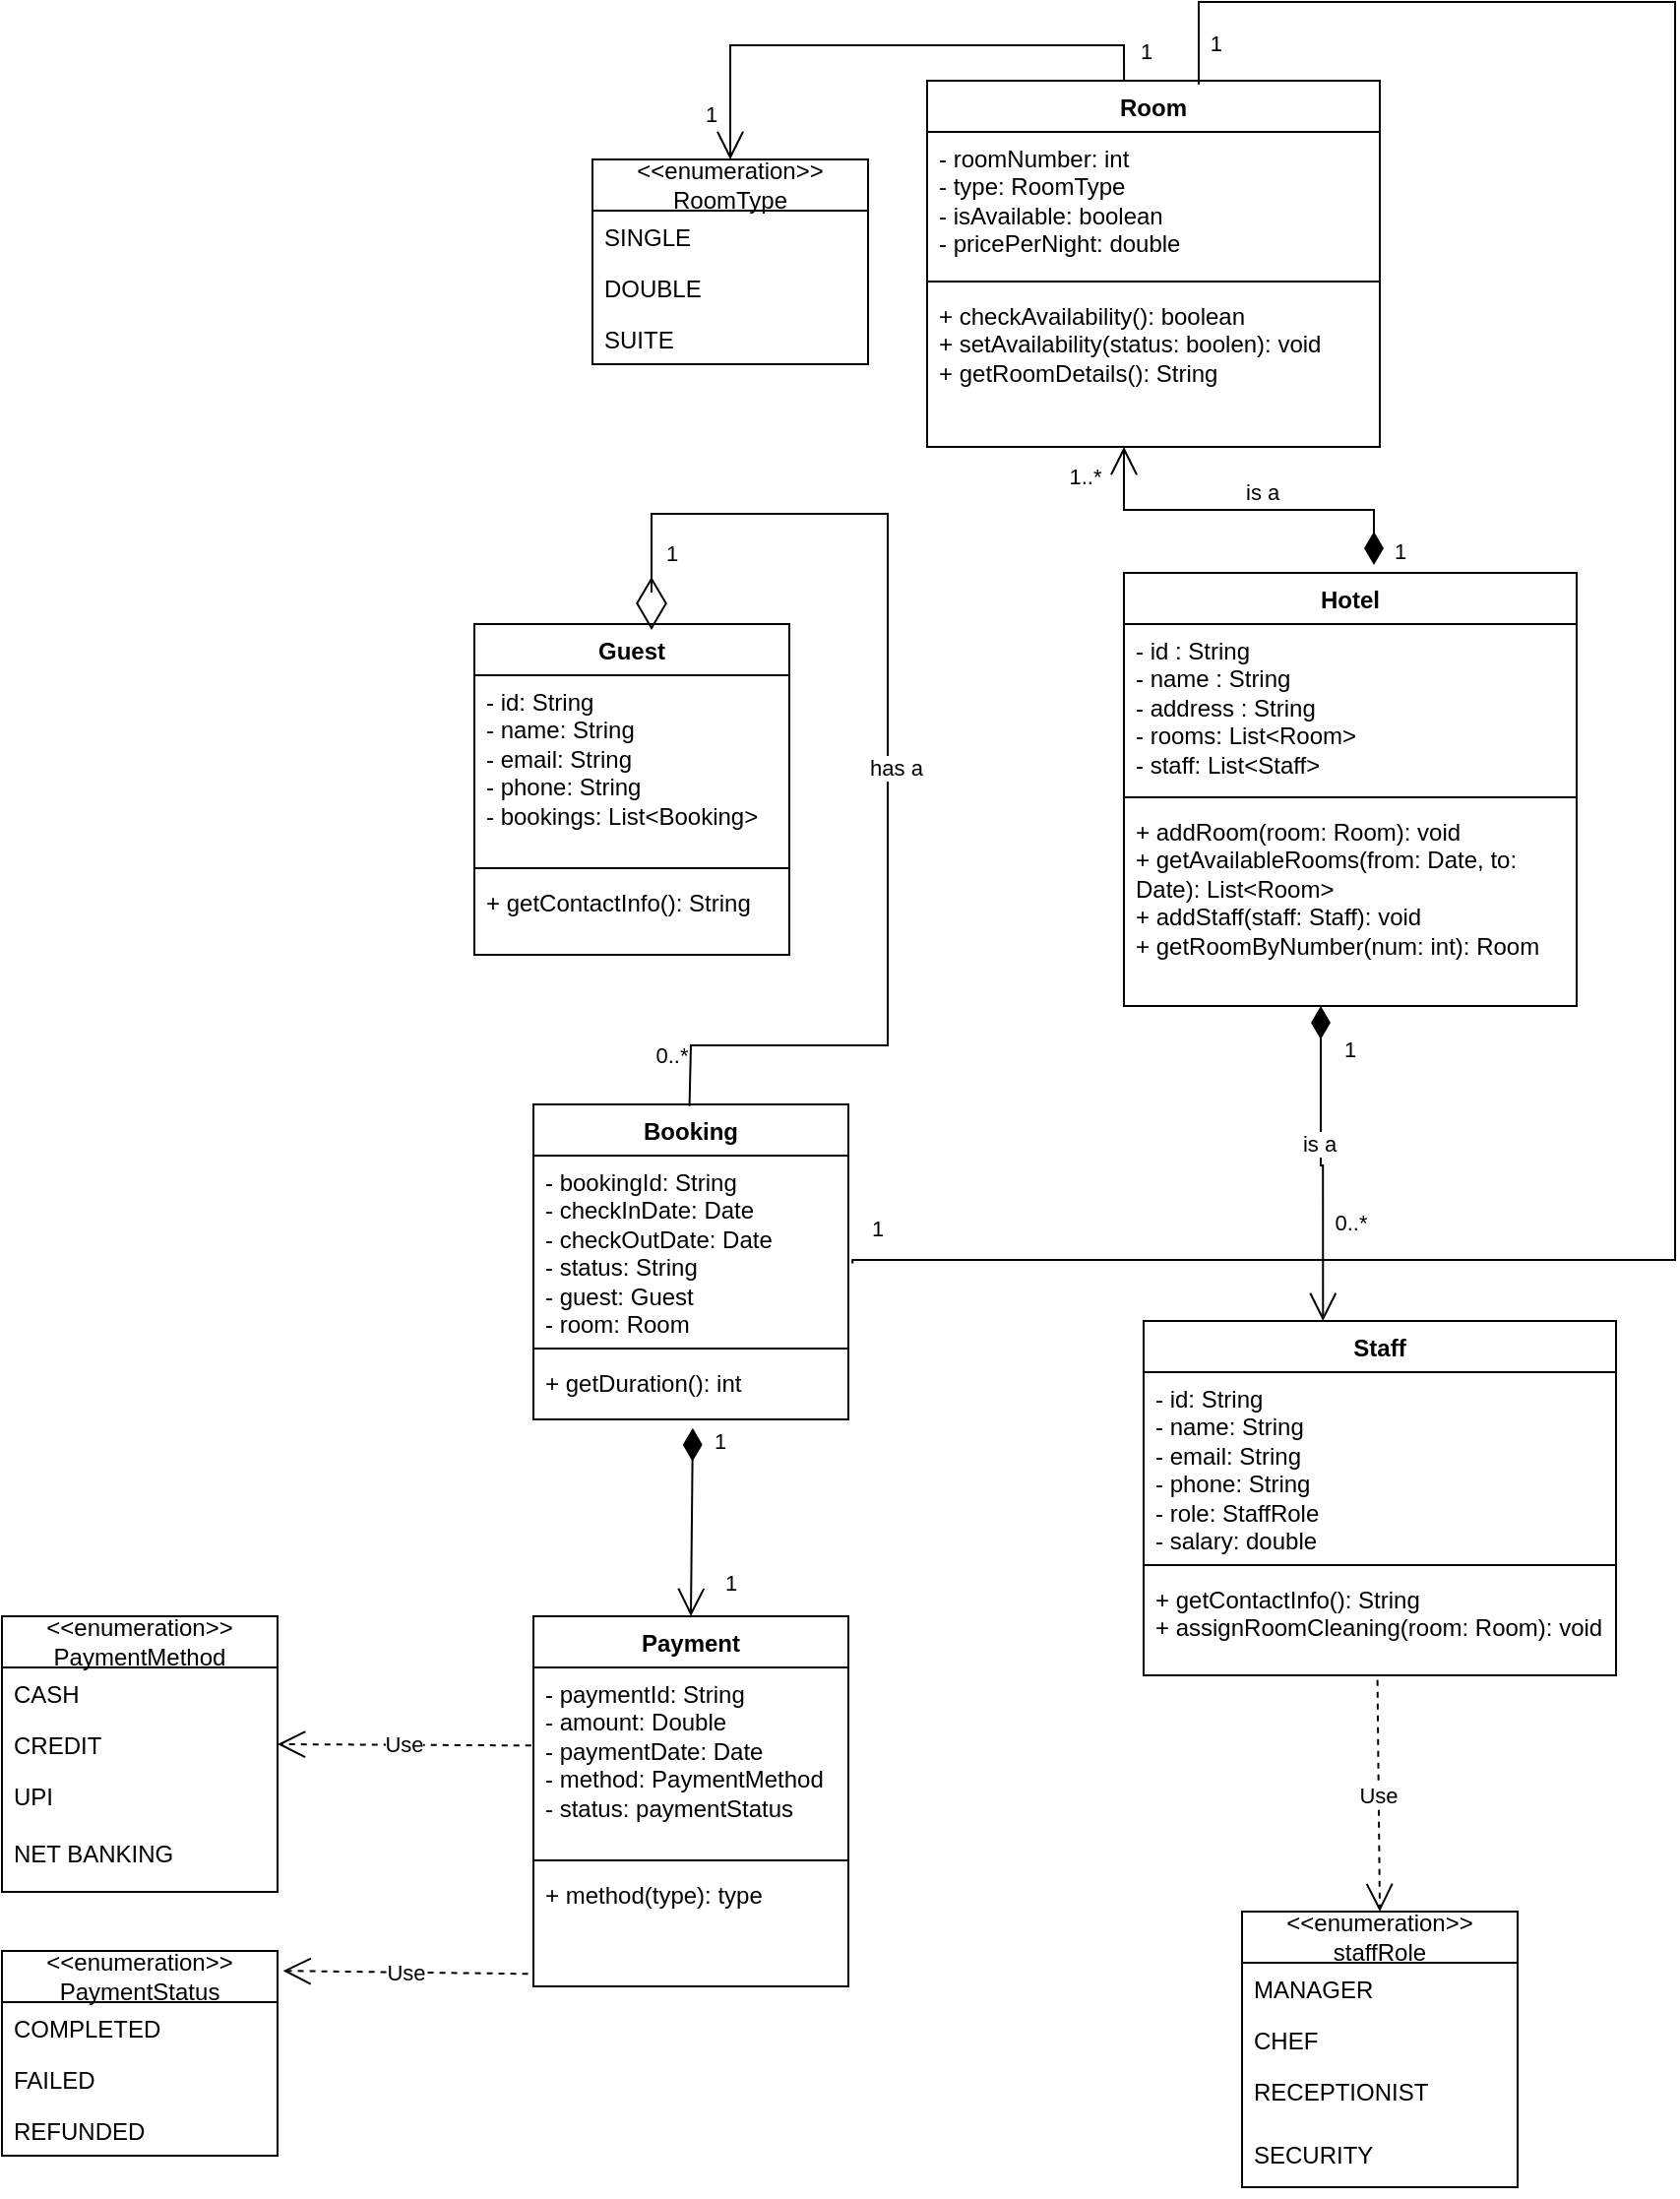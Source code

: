 <mxfile version="28.0.9">
  <diagram name="Page-1" id="gY9joF3YD0-PjVx57qXv">
    <mxGraphModel dx="3697" dy="1213" grid="1" gridSize="10" guides="1" tooltips="1" connect="1" arrows="1" fold="1" page="1" pageScale="1" pageWidth="850" pageHeight="1100" math="0" shadow="0">
      <root>
        <mxCell id="0" />
        <mxCell id="1" parent="0" />
        <mxCell id="Kskn2MOylppoAT7lnNlY-1" value="Hotel" style="swimlane;fontStyle=1;align=center;verticalAlign=top;childLayout=stackLayout;horizontal=1;startSize=26;horizontalStack=0;resizeParent=1;resizeParentMax=0;resizeLast=0;collapsible=1;marginBottom=0;whiteSpace=wrap;html=1;" parent="1" vertex="1">
          <mxGeometry x="390" y="400" width="230" height="220" as="geometry">
            <mxRectangle x="350" y="240" width="70" height="30" as="alternateBounds" />
          </mxGeometry>
        </mxCell>
        <mxCell id="Kskn2MOylppoAT7lnNlY-2" value="- id : String&lt;br&gt;&lt;div&gt;- name : String&amp;nbsp;&lt;/div&gt;&lt;div&gt;- address : String&lt;/div&gt;&lt;div&gt;- rooms: List&amp;lt;Room&amp;gt;&lt;/div&gt;&lt;div&gt;- staff: List&amp;lt;Staff&amp;gt;&lt;/div&gt;" style="text;strokeColor=none;fillColor=none;align=left;verticalAlign=top;spacingLeft=4;spacingRight=4;overflow=hidden;rotatable=0;points=[[0,0.5],[1,0.5]];portConstraint=eastwest;whiteSpace=wrap;html=1;" parent="Kskn2MOylppoAT7lnNlY-1" vertex="1">
          <mxGeometry y="26" width="230" height="84" as="geometry" />
        </mxCell>
        <mxCell id="Kskn2MOylppoAT7lnNlY-3" value="" style="line;strokeWidth=1;fillColor=none;align=left;verticalAlign=middle;spacingTop=-1;spacingLeft=3;spacingRight=3;rotatable=0;labelPosition=right;points=[];portConstraint=eastwest;strokeColor=inherit;" parent="Kskn2MOylppoAT7lnNlY-1" vertex="1">
          <mxGeometry y="110" width="230" height="8" as="geometry" />
        </mxCell>
        <mxCell id="Kskn2MOylppoAT7lnNlY-4" value="&lt;div&gt;+ addRoom(room: Room): void&lt;/div&gt;&lt;div&gt;+ getAvailableRooms(from: Date, to: Date): List&amp;lt;Room&amp;gt;&lt;/div&gt;&lt;div&gt;+ addStaff(staff: Staff): void&lt;/div&gt;&lt;div&gt;+ getRoomByNumber(num: int): Room&lt;/div&gt;" style="text;strokeColor=none;fillColor=none;align=left;verticalAlign=top;spacingLeft=4;spacingRight=4;overflow=hidden;rotatable=0;points=[[0,0.5],[1,0.5]];portConstraint=eastwest;whiteSpace=wrap;html=1;" parent="Kskn2MOylppoAT7lnNlY-1" vertex="1">
          <mxGeometry y="118" width="230" height="102" as="geometry" />
        </mxCell>
        <mxCell id="AN0wBfZyaCoW5nnhu2_1-1" value="Room" style="swimlane;fontStyle=1;align=center;verticalAlign=top;childLayout=stackLayout;horizontal=1;startSize=26;horizontalStack=0;resizeParent=1;resizeParentMax=0;resizeLast=0;collapsible=1;marginBottom=0;whiteSpace=wrap;html=1;" parent="1" vertex="1">
          <mxGeometry x="290" y="150" width="230" height="186" as="geometry">
            <mxRectangle x="290" y="150" width="70" height="30" as="alternateBounds" />
          </mxGeometry>
        </mxCell>
        <mxCell id="AN0wBfZyaCoW5nnhu2_1-2" value="- roomNumber: int&lt;div&gt;- type: RoomType&lt;/div&gt;&lt;div&gt;- isAvailable: boolean&lt;/div&gt;&lt;div&gt;- pricePerNight: double&lt;/div&gt;" style="text;strokeColor=none;fillColor=none;align=left;verticalAlign=top;spacingLeft=4;spacingRight=4;overflow=hidden;rotatable=0;points=[[0,0.5],[1,0.5]];portConstraint=eastwest;whiteSpace=wrap;html=1;" parent="AN0wBfZyaCoW5nnhu2_1-1" vertex="1">
          <mxGeometry y="26" width="230" height="72" as="geometry" />
        </mxCell>
        <mxCell id="AN0wBfZyaCoW5nnhu2_1-3" value="" style="line;strokeWidth=1;fillColor=none;align=left;verticalAlign=middle;spacingTop=-1;spacingLeft=3;spacingRight=3;rotatable=0;labelPosition=right;points=[];portConstraint=eastwest;strokeColor=inherit;" parent="AN0wBfZyaCoW5nnhu2_1-1" vertex="1">
          <mxGeometry y="98" width="230" height="8" as="geometry" />
        </mxCell>
        <mxCell id="AN0wBfZyaCoW5nnhu2_1-4" value="+ checkAvailability(): boolean&lt;div&gt;+ setAvailability(status: boolen): void&lt;/div&gt;&lt;div&gt;+ getRoomDetails(): String&lt;/div&gt;" style="text;strokeColor=none;fillColor=none;align=left;verticalAlign=top;spacingLeft=4;spacingRight=4;overflow=hidden;rotatable=0;points=[[0,0.5],[1,0.5]];portConstraint=eastwest;whiteSpace=wrap;html=1;" parent="AN0wBfZyaCoW5nnhu2_1-1" vertex="1">
          <mxGeometry y="106" width="230" height="80" as="geometry" />
        </mxCell>
        <mxCell id="AN0wBfZyaCoW5nnhu2_1-8" value="&amp;lt;&amp;lt;enumeration&amp;gt;&amp;gt;&lt;div&gt;RoomType&lt;/div&gt;" style="swimlane;fontStyle=0;childLayout=stackLayout;horizontal=1;startSize=26;fillColor=none;horizontalStack=0;resizeParent=1;resizeParentMax=0;resizeLast=0;collapsible=1;marginBottom=0;whiteSpace=wrap;html=1;" parent="1" vertex="1">
          <mxGeometry x="120" y="190" width="140" height="104" as="geometry">
            <mxRectangle x="120" y="210" width="100" height="30" as="alternateBounds" />
          </mxGeometry>
        </mxCell>
        <mxCell id="AN0wBfZyaCoW5nnhu2_1-9" value="SINGLE" style="text;strokeColor=none;fillColor=none;align=left;verticalAlign=top;spacingLeft=4;spacingRight=4;overflow=hidden;rotatable=0;points=[[0,0.5],[1,0.5]];portConstraint=eastwest;whiteSpace=wrap;html=1;" parent="AN0wBfZyaCoW5nnhu2_1-8" vertex="1">
          <mxGeometry y="26" width="140" height="26" as="geometry" />
        </mxCell>
        <mxCell id="AN0wBfZyaCoW5nnhu2_1-10" value="DOUBLE" style="text;strokeColor=none;fillColor=none;align=left;verticalAlign=top;spacingLeft=4;spacingRight=4;overflow=hidden;rotatable=0;points=[[0,0.5],[1,0.5]];portConstraint=eastwest;whiteSpace=wrap;html=1;" parent="AN0wBfZyaCoW5nnhu2_1-8" vertex="1">
          <mxGeometry y="52" width="140" height="26" as="geometry" />
        </mxCell>
        <mxCell id="AN0wBfZyaCoW5nnhu2_1-11" value="SUITE" style="text;strokeColor=none;fillColor=none;align=left;verticalAlign=top;spacingLeft=4;spacingRight=4;overflow=hidden;rotatable=0;points=[[0,0.5],[1,0.5]];portConstraint=eastwest;whiteSpace=wrap;html=1;" parent="AN0wBfZyaCoW5nnhu2_1-8" vertex="1">
          <mxGeometry y="78" width="140" height="26" as="geometry" />
        </mxCell>
        <mxCell id="AN0wBfZyaCoW5nnhu2_1-12" value="is a" style="endArrow=open;html=1;endSize=12;startArrow=diamondThin;startSize=14;startFill=1;edgeStyle=orthogonalEdgeStyle;align=left;verticalAlign=bottom;rounded=0;" parent="1" edge="1">
          <mxGeometry x="0.018" relative="1" as="geometry">
            <mxPoint x="517" y="396" as="sourcePoint" />
            <mxPoint x="390" y="336" as="targetPoint" />
            <Array as="points">
              <mxPoint x="517" y="368" />
              <mxPoint x="390" y="368" />
            </Array>
            <mxPoint as="offset" />
          </mxGeometry>
        </mxCell>
        <mxCell id="AN0wBfZyaCoW5nnhu2_1-17" value="1" style="edgeLabel;html=1;align=center;verticalAlign=middle;resizable=0;points=[];" parent="AN0wBfZyaCoW5nnhu2_1-12" vertex="1" connectable="0">
          <mxGeometry x="-0.925" relative="1" as="geometry">
            <mxPoint x="13" as="offset" />
          </mxGeometry>
        </mxCell>
        <mxCell id="AN0wBfZyaCoW5nnhu2_1-18" value="1..*" style="edgeLabel;html=1;align=center;verticalAlign=middle;resizable=0;points=[];" parent="AN0wBfZyaCoW5nnhu2_1-12" vertex="1" connectable="0">
          <mxGeometry x="0.983" y="2" relative="1" as="geometry">
            <mxPoint x="-18" y="13" as="offset" />
          </mxGeometry>
        </mxCell>
        <mxCell id="AN0wBfZyaCoW5nnhu2_1-19" value="" style="endArrow=open;endFill=1;endSize=12;html=1;rounded=0;entryX=0.5;entryY=0;entryDx=0;entryDy=0;exitX=0.435;exitY=0;exitDx=0;exitDy=0;exitPerimeter=0;" parent="1" source="AN0wBfZyaCoW5nnhu2_1-1" target="AN0wBfZyaCoW5nnhu2_1-8" edge="1">
          <mxGeometry width="160" relative="1" as="geometry">
            <mxPoint x="380" y="130" as="sourcePoint" />
            <mxPoint x="190" y="191.67" as="targetPoint" />
            <Array as="points">
              <mxPoint x="390" y="132" />
              <mxPoint x="190" y="132" />
            </Array>
          </mxGeometry>
        </mxCell>
        <mxCell id="AN0wBfZyaCoW5nnhu2_1-20" value="1" style="edgeLabel;html=1;align=center;verticalAlign=middle;resizable=0;points=[];" parent="AN0wBfZyaCoW5nnhu2_1-19" vertex="1" connectable="0">
          <mxGeometry x="-0.886" y="1" relative="1" as="geometry">
            <mxPoint x="12" as="offset" />
          </mxGeometry>
        </mxCell>
        <mxCell id="AN0wBfZyaCoW5nnhu2_1-21" value="1" style="edgeLabel;html=1;align=center;verticalAlign=middle;resizable=0;points=[];" parent="AN0wBfZyaCoW5nnhu2_1-19" vertex="1" connectable="0">
          <mxGeometry x="0.829" y="1" relative="1" as="geometry">
            <mxPoint x="-11" as="offset" />
          </mxGeometry>
        </mxCell>
        <mxCell id="AN0wBfZyaCoW5nnhu2_1-26" value="Guest" style="swimlane;fontStyle=1;align=center;verticalAlign=top;childLayout=stackLayout;horizontal=1;startSize=26;horizontalStack=0;resizeParent=1;resizeParentMax=0;resizeLast=0;collapsible=1;marginBottom=0;whiteSpace=wrap;html=1;" parent="1" vertex="1">
          <mxGeometry x="60" y="426" width="160" height="168" as="geometry" />
        </mxCell>
        <mxCell id="AN0wBfZyaCoW5nnhu2_1-27" value="&lt;div&gt;- id: String&lt;/div&gt;- name: String&amp;nbsp;&lt;div&gt;- email: String&amp;nbsp;&lt;/div&gt;&lt;div&gt;- phone: String&lt;/div&gt;&lt;div&gt;- bookings: List&amp;lt;Booking&amp;gt;&lt;/div&gt;" style="text;strokeColor=none;fillColor=none;align=left;verticalAlign=top;spacingLeft=4;spacingRight=4;overflow=hidden;rotatable=0;points=[[0,0.5],[1,0.5]];portConstraint=eastwest;whiteSpace=wrap;html=1;" parent="AN0wBfZyaCoW5nnhu2_1-26" vertex="1">
          <mxGeometry y="26" width="160" height="94" as="geometry" />
        </mxCell>
        <mxCell id="AN0wBfZyaCoW5nnhu2_1-28" value="" style="line;strokeWidth=1;fillColor=none;align=left;verticalAlign=middle;spacingTop=-1;spacingLeft=3;spacingRight=3;rotatable=0;labelPosition=right;points=[];portConstraint=eastwest;strokeColor=inherit;" parent="AN0wBfZyaCoW5nnhu2_1-26" vertex="1">
          <mxGeometry y="120" width="160" height="8" as="geometry" />
        </mxCell>
        <mxCell id="AN0wBfZyaCoW5nnhu2_1-29" value="+ getContactInfo(): String" style="text;strokeColor=none;fillColor=none;align=left;verticalAlign=top;spacingLeft=4;spacingRight=4;overflow=hidden;rotatable=0;points=[[0,0.5],[1,0.5]];portConstraint=eastwest;whiteSpace=wrap;html=1;" parent="AN0wBfZyaCoW5nnhu2_1-26" vertex="1">
          <mxGeometry y="128" width="160" height="40" as="geometry" />
        </mxCell>
        <mxCell id="AN0wBfZyaCoW5nnhu2_1-30" value="Booking" style="swimlane;fontStyle=1;align=center;verticalAlign=top;childLayout=stackLayout;horizontal=1;startSize=26;horizontalStack=0;resizeParent=1;resizeParentMax=0;resizeLast=0;collapsible=1;marginBottom=0;whiteSpace=wrap;html=1;" parent="1" vertex="1">
          <mxGeometry x="90" y="670" width="160" height="160" as="geometry" />
        </mxCell>
        <mxCell id="AN0wBfZyaCoW5nnhu2_1-31" value="- bookingId: String&lt;div&gt;- checkInDate: Date&lt;/div&gt;&lt;div&gt;- checkOutDate: Date&lt;/div&gt;&lt;div&gt;- status: String&lt;/div&gt;&lt;div&gt;- guest: Guest&lt;/div&gt;&lt;div&gt;- room: Room&lt;/div&gt;" style="text;strokeColor=none;fillColor=none;align=left;verticalAlign=top;spacingLeft=4;spacingRight=4;overflow=hidden;rotatable=0;points=[[0,0.5],[1,0.5]];portConstraint=eastwest;whiteSpace=wrap;html=1;" parent="AN0wBfZyaCoW5nnhu2_1-30" vertex="1">
          <mxGeometry y="26" width="160" height="94" as="geometry" />
        </mxCell>
        <mxCell id="AN0wBfZyaCoW5nnhu2_1-32" value="" style="line;strokeWidth=1;fillColor=none;align=left;verticalAlign=middle;spacingTop=-1;spacingLeft=3;spacingRight=3;rotatable=0;labelPosition=right;points=[];portConstraint=eastwest;strokeColor=inherit;" parent="AN0wBfZyaCoW5nnhu2_1-30" vertex="1">
          <mxGeometry y="120" width="160" height="8" as="geometry" />
        </mxCell>
        <mxCell id="AN0wBfZyaCoW5nnhu2_1-33" value="+ getDuration(): int" style="text;strokeColor=none;fillColor=none;align=left;verticalAlign=top;spacingLeft=4;spacingRight=4;overflow=hidden;rotatable=0;points=[[0,0.5],[1,0.5]];portConstraint=eastwest;whiteSpace=wrap;html=1;" parent="AN0wBfZyaCoW5nnhu2_1-30" vertex="1">
          <mxGeometry y="128" width="160" height="32" as="geometry" />
        </mxCell>
        <mxCell id="AN0wBfZyaCoW5nnhu2_1-34" value="" style="endArrow=diamondThin;endFill=0;endSize=24;html=1;rounded=0;entryX=0.567;entryY=0.013;entryDx=0;entryDy=0;entryPerimeter=0;exitX=0.5;exitY=0;exitDx=0;exitDy=0;" parent="1" edge="1">
          <mxGeometry width="160" relative="1" as="geometry">
            <mxPoint x="169.28" y="670.82" as="sourcePoint" />
            <mxPoint x="150.0" y="429.004" as="targetPoint" />
            <Array as="points">
              <mxPoint x="170" y="640" />
              <mxPoint x="220" y="640" />
              <mxPoint x="270" y="640" />
              <mxPoint x="270" y="560" />
              <mxPoint x="270" y="370" />
              <mxPoint x="150" y="370" />
              <mxPoint x="150" y="410" />
            </Array>
          </mxGeometry>
        </mxCell>
        <mxCell id="AN0wBfZyaCoW5nnhu2_1-38" value="0..*" style="edgeLabel;html=1;align=center;verticalAlign=middle;resizable=0;points=[];" parent="AN0wBfZyaCoW5nnhu2_1-34" vertex="1" connectable="0">
          <mxGeometry x="-0.908" relative="1" as="geometry">
            <mxPoint x="-10" as="offset" />
          </mxGeometry>
        </mxCell>
        <mxCell id="AN0wBfZyaCoW5nnhu2_1-39" value="1" style="edgeLabel;html=1;align=center;verticalAlign=middle;resizable=0;points=[];" parent="AN0wBfZyaCoW5nnhu2_1-34" vertex="1" connectable="0">
          <mxGeometry x="0.925" y="2" relative="1" as="geometry">
            <mxPoint x="8" y="-17" as="offset" />
          </mxGeometry>
        </mxCell>
        <mxCell id="ithQqcvLm4VSc6w3O1Kl-5" value="has a" style="edgeLabel;html=1;align=center;verticalAlign=middle;resizable=0;points=[];" vertex="1" connectable="0" parent="AN0wBfZyaCoW5nnhu2_1-34">
          <mxGeometry x="-0.061" y="-4" relative="1" as="geometry">
            <mxPoint as="offset" />
          </mxGeometry>
        </mxCell>
        <mxCell id="ithQqcvLm4VSc6w3O1Kl-2" value="" style="endArrow=none;html=1;edgeStyle=orthogonalEdgeStyle;rounded=0;entryX=0.6;entryY=0.01;entryDx=0;entryDy=0;entryPerimeter=0;exitX=1.013;exitY=0.582;exitDx=0;exitDy=0;exitPerimeter=0;" edge="1" parent="1" source="AN0wBfZyaCoW5nnhu2_1-31" target="AN0wBfZyaCoW5nnhu2_1-1">
          <mxGeometry relative="1" as="geometry">
            <mxPoint x="260" y="749" as="sourcePoint" />
            <mxPoint x="430" y="110" as="targetPoint" />
            <Array as="points">
              <mxPoint x="670" y="749" />
              <mxPoint x="670" y="110" />
              <mxPoint x="428" y="110" />
            </Array>
          </mxGeometry>
        </mxCell>
        <mxCell id="ithQqcvLm4VSc6w3O1Kl-3" value="1" style="edgeLabel;resizable=0;html=1;align=left;verticalAlign=bottom;" connectable="0" vertex="1" parent="ithQqcvLm4VSc6w3O1Kl-2">
          <mxGeometry x="-1" relative="1" as="geometry">
            <mxPoint x="8" y="-9" as="offset" />
          </mxGeometry>
        </mxCell>
        <mxCell id="ithQqcvLm4VSc6w3O1Kl-4" value="1" style="edgeLabel;resizable=0;html=1;align=right;verticalAlign=bottom;" connectable="0" vertex="1" parent="ithQqcvLm4VSc6w3O1Kl-2">
          <mxGeometry x="1" relative="1" as="geometry">
            <mxPoint x="12" y="-12" as="offset" />
          </mxGeometry>
        </mxCell>
        <mxCell id="ithQqcvLm4VSc6w3O1Kl-6" value="Payment" style="swimlane;fontStyle=1;align=center;verticalAlign=top;childLayout=stackLayout;horizontal=1;startSize=26;horizontalStack=0;resizeParent=1;resizeParentMax=0;resizeLast=0;collapsible=1;marginBottom=0;whiteSpace=wrap;html=1;" vertex="1" parent="1">
          <mxGeometry x="90" y="930" width="160" height="188" as="geometry" />
        </mxCell>
        <mxCell id="ithQqcvLm4VSc6w3O1Kl-7" value="- paymentId: String&lt;div&gt;- amount: Double&lt;/div&gt;&lt;div&gt;- paymentDate: Date&lt;/div&gt;&lt;div&gt;- method: PaymentMethod&lt;/div&gt;&lt;div&gt;- status: paymentStatus&lt;/div&gt;" style="text;strokeColor=none;fillColor=none;align=left;verticalAlign=top;spacingLeft=4;spacingRight=4;overflow=hidden;rotatable=0;points=[[0,0.5],[1,0.5]];portConstraint=eastwest;whiteSpace=wrap;html=1;" vertex="1" parent="ithQqcvLm4VSc6w3O1Kl-6">
          <mxGeometry y="26" width="160" height="94" as="geometry" />
        </mxCell>
        <mxCell id="ithQqcvLm4VSc6w3O1Kl-8" value="" style="line;strokeWidth=1;fillColor=none;align=left;verticalAlign=middle;spacingTop=-1;spacingLeft=3;spacingRight=3;rotatable=0;labelPosition=right;points=[];portConstraint=eastwest;strokeColor=inherit;" vertex="1" parent="ithQqcvLm4VSc6w3O1Kl-6">
          <mxGeometry y="120" width="160" height="8" as="geometry" />
        </mxCell>
        <mxCell id="ithQqcvLm4VSc6w3O1Kl-9" value="+ method(type): type" style="text;strokeColor=none;fillColor=none;align=left;verticalAlign=top;spacingLeft=4;spacingRight=4;overflow=hidden;rotatable=0;points=[[0,0.5],[1,0.5]];portConstraint=eastwest;whiteSpace=wrap;html=1;" vertex="1" parent="ithQqcvLm4VSc6w3O1Kl-6">
          <mxGeometry y="128" width="160" height="60" as="geometry" />
        </mxCell>
        <mxCell id="ithQqcvLm4VSc6w3O1Kl-10" value="&lt;span style=&quot;text-align: left;&quot;&gt;&amp;lt;&amp;lt;enumeration&amp;gt;&amp;gt;&lt;/span&gt;&lt;div&gt;&lt;span style=&quot;text-align: left;&quot;&gt;PaymentMethod&lt;/span&gt;&lt;/div&gt;" style="swimlane;fontStyle=0;childLayout=stackLayout;horizontal=1;startSize=26;fillColor=none;horizontalStack=0;resizeParent=1;resizeParentMax=0;resizeLast=0;collapsible=1;marginBottom=0;whiteSpace=wrap;html=1;" vertex="1" parent="1">
          <mxGeometry x="-180" y="930" width="140" height="140" as="geometry">
            <mxRectangle x="120" y="210" width="100" height="30" as="alternateBounds" />
          </mxGeometry>
        </mxCell>
        <mxCell id="ithQqcvLm4VSc6w3O1Kl-11" value="CASH" style="text;strokeColor=none;fillColor=none;align=left;verticalAlign=top;spacingLeft=4;spacingRight=4;overflow=hidden;rotatable=0;points=[[0,0.5],[1,0.5]];portConstraint=eastwest;whiteSpace=wrap;html=1;" vertex="1" parent="ithQqcvLm4VSc6w3O1Kl-10">
          <mxGeometry y="26" width="140" height="26" as="geometry" />
        </mxCell>
        <mxCell id="ithQqcvLm4VSc6w3O1Kl-12" value="CREDIT" style="text;strokeColor=none;fillColor=none;align=left;verticalAlign=top;spacingLeft=4;spacingRight=4;overflow=hidden;rotatable=0;points=[[0,0.5],[1,0.5]];portConstraint=eastwest;whiteSpace=wrap;html=1;" vertex="1" parent="ithQqcvLm4VSc6w3O1Kl-10">
          <mxGeometry y="52" width="140" height="26" as="geometry" />
        </mxCell>
        <mxCell id="ithQqcvLm4VSc6w3O1Kl-13" value="UPI&lt;div&gt;&lt;br&gt;&lt;div&gt;NET BANKING&lt;/div&gt;&lt;/div&gt;" style="text;strokeColor=none;fillColor=none;align=left;verticalAlign=top;spacingLeft=4;spacingRight=4;overflow=hidden;rotatable=0;points=[[0,0.5],[1,0.5]];portConstraint=eastwest;whiteSpace=wrap;html=1;" vertex="1" parent="ithQqcvLm4VSc6w3O1Kl-10">
          <mxGeometry y="78" width="140" height="62" as="geometry" />
        </mxCell>
        <mxCell id="ithQqcvLm4VSc6w3O1Kl-14" value="&lt;span style=&quot;text-align: left;&quot;&gt;&amp;lt;&amp;lt;enumeration&amp;gt;&amp;gt;&lt;/span&gt;&lt;div&gt;&lt;span style=&quot;text-align: left;&quot;&gt;PaymentStatus&lt;/span&gt;&lt;/div&gt;" style="swimlane;fontStyle=0;childLayout=stackLayout;horizontal=1;startSize=26;fillColor=none;horizontalStack=0;resizeParent=1;resizeParentMax=0;resizeLast=0;collapsible=1;marginBottom=0;whiteSpace=wrap;html=1;" vertex="1" parent="1">
          <mxGeometry x="-180" y="1100" width="140" height="104" as="geometry">
            <mxRectangle x="120" y="210" width="100" height="30" as="alternateBounds" />
          </mxGeometry>
        </mxCell>
        <mxCell id="ithQqcvLm4VSc6w3O1Kl-16" value="COMPLETED" style="text;strokeColor=none;fillColor=none;align=left;verticalAlign=top;spacingLeft=4;spacingRight=4;overflow=hidden;rotatable=0;points=[[0,0.5],[1,0.5]];portConstraint=eastwest;whiteSpace=wrap;html=1;" vertex="1" parent="ithQqcvLm4VSc6w3O1Kl-14">
          <mxGeometry y="26" width="140" height="26" as="geometry" />
        </mxCell>
        <mxCell id="ithQqcvLm4VSc6w3O1Kl-15" value="FAILED" style="text;strokeColor=none;fillColor=none;align=left;verticalAlign=top;spacingLeft=4;spacingRight=4;overflow=hidden;rotatable=0;points=[[0,0.5],[1,0.5]];portConstraint=eastwest;whiteSpace=wrap;html=1;" vertex="1" parent="ithQqcvLm4VSc6w3O1Kl-14">
          <mxGeometry y="52" width="140" height="26" as="geometry" />
        </mxCell>
        <mxCell id="ithQqcvLm4VSc6w3O1Kl-17" value="REFUNDED&lt;div&gt;&lt;br&gt;&lt;/div&gt;" style="text;strokeColor=none;fillColor=none;align=left;verticalAlign=top;spacingLeft=4;spacingRight=4;overflow=hidden;rotatable=0;points=[[0,0.5],[1,0.5]];portConstraint=eastwest;whiteSpace=wrap;html=1;" vertex="1" parent="ithQqcvLm4VSc6w3O1Kl-14">
          <mxGeometry y="78" width="140" height="26" as="geometry" />
        </mxCell>
        <mxCell id="ithQqcvLm4VSc6w3O1Kl-20" value="1" style="endArrow=open;html=1;endSize=12;startArrow=diamondThin;startSize=14;startFill=1;edgeStyle=orthogonalEdgeStyle;align=left;verticalAlign=bottom;rounded=0;entryX=0.5;entryY=0;entryDx=0;entryDy=0;exitX=0.506;exitY=1.137;exitDx=0;exitDy=0;exitPerimeter=0;" edge="1" parent="1" source="AN0wBfZyaCoW5nnhu2_1-33" target="ithQqcvLm4VSc6w3O1Kl-6">
          <mxGeometry x="-0.657" y="10" relative="1" as="geometry">
            <mxPoint x="170" y="850.04" as="sourcePoint" />
            <mxPoint x="170" y="900" as="targetPoint" />
            <Array as="points">
              <mxPoint x="170" y="834" />
            </Array>
            <mxPoint as="offset" />
          </mxGeometry>
        </mxCell>
        <mxCell id="ithQqcvLm4VSc6w3O1Kl-22" value="1" style="edgeLabel;html=1;align=center;verticalAlign=middle;resizable=0;points=[];" vertex="1" connectable="0" parent="ithQqcvLm4VSc6w3O1Kl-20">
          <mxGeometry x="0.638" y="-1" relative="1" as="geometry">
            <mxPoint x="21" as="offset" />
          </mxGeometry>
        </mxCell>
        <mxCell id="ithQqcvLm4VSc6w3O1Kl-25" value="Use" style="endArrow=open;endSize=12;dashed=1;html=1;rounded=0;entryX=1;entryY=0.5;entryDx=0;entryDy=0;exitX=-0.007;exitY=0.422;exitDx=0;exitDy=0;exitPerimeter=0;" edge="1" parent="1" source="ithQqcvLm4VSc6w3O1Kl-7" target="ithQqcvLm4VSc6w3O1Kl-12">
          <mxGeometry width="160" relative="1" as="geometry">
            <mxPoint x="-50" y="840" as="sourcePoint" />
            <mxPoint x="110" y="840" as="targetPoint" />
          </mxGeometry>
        </mxCell>
        <mxCell id="ithQqcvLm4VSc6w3O1Kl-26" value="Use" style="endArrow=open;endSize=12;dashed=1;html=1;rounded=0;entryX=1.02;entryY=0.097;entryDx=0;entryDy=0;entryPerimeter=0;exitX=-0.017;exitY=0.894;exitDx=0;exitDy=0;exitPerimeter=0;" edge="1" parent="1" source="ithQqcvLm4VSc6w3O1Kl-9" target="ithQqcvLm4VSc6w3O1Kl-14">
          <mxGeometry width="160" relative="1" as="geometry">
            <mxPoint x="30" y="1190" as="sourcePoint" />
            <mxPoint x="190" y="1190" as="targetPoint" />
          </mxGeometry>
        </mxCell>
        <mxCell id="ithQqcvLm4VSc6w3O1Kl-27" value="Staff" style="swimlane;fontStyle=1;align=center;verticalAlign=top;childLayout=stackLayout;horizontal=1;startSize=26;horizontalStack=0;resizeParent=1;resizeParentMax=0;resizeLast=0;collapsible=1;marginBottom=0;whiteSpace=wrap;html=1;" vertex="1" parent="1">
          <mxGeometry x="400" y="780" width="240" height="180" as="geometry" />
        </mxCell>
        <mxCell id="ithQqcvLm4VSc6w3O1Kl-28" value="&lt;div&gt;- id: String&lt;/div&gt;&lt;div&gt;- name: String&lt;/div&gt;&lt;div&gt;- email: String&lt;/div&gt;&lt;div&gt;- phone: String&lt;/div&gt;&lt;div&gt;- role: StaffRole&lt;/div&gt;&lt;div&gt;- salary: double&lt;/div&gt;&lt;div&gt;&lt;br&gt;&lt;/div&gt;" style="text;strokeColor=none;fillColor=none;align=left;verticalAlign=top;spacingLeft=4;spacingRight=4;overflow=hidden;rotatable=0;points=[[0,0.5],[1,0.5]];portConstraint=eastwest;whiteSpace=wrap;html=1;" vertex="1" parent="ithQqcvLm4VSc6w3O1Kl-27">
          <mxGeometry y="26" width="240" height="94" as="geometry" />
        </mxCell>
        <mxCell id="ithQqcvLm4VSc6w3O1Kl-29" value="" style="line;strokeWidth=1;fillColor=none;align=left;verticalAlign=middle;spacingTop=-1;spacingLeft=3;spacingRight=3;rotatable=0;labelPosition=right;points=[];portConstraint=eastwest;strokeColor=inherit;" vertex="1" parent="ithQqcvLm4VSc6w3O1Kl-27">
          <mxGeometry y="120" width="240" height="8" as="geometry" />
        </mxCell>
        <mxCell id="ithQqcvLm4VSc6w3O1Kl-30" value="&lt;div&gt;+ getContactInfo(): String&lt;/div&gt;&lt;div&gt;+ assignRoomCleaning(room: Room): void&lt;/div&gt;" style="text;strokeColor=none;fillColor=none;align=left;verticalAlign=top;spacingLeft=4;spacingRight=4;overflow=hidden;rotatable=0;points=[[0,0.5],[1,0.5]];portConstraint=eastwest;whiteSpace=wrap;html=1;" vertex="1" parent="ithQqcvLm4VSc6w3O1Kl-27">
          <mxGeometry y="128" width="240" height="52" as="geometry" />
        </mxCell>
        <mxCell id="ithQqcvLm4VSc6w3O1Kl-31" value="&lt;span style=&quot;text-align: left;&quot;&gt;&amp;lt;&amp;lt;enumeration&amp;gt;&amp;gt;&lt;/span&gt;&lt;div&gt;&lt;span style=&quot;text-align: left;&quot;&gt;staffRole&lt;/span&gt;&lt;/div&gt;" style="swimlane;fontStyle=0;childLayout=stackLayout;horizontal=1;startSize=26;fillColor=none;horizontalStack=0;resizeParent=1;resizeParentMax=0;resizeLast=0;collapsible=1;marginBottom=0;whiteSpace=wrap;html=1;" vertex="1" parent="1">
          <mxGeometry x="450" y="1080" width="140" height="140" as="geometry">
            <mxRectangle x="120" y="210" width="100" height="30" as="alternateBounds" />
          </mxGeometry>
        </mxCell>
        <mxCell id="ithQqcvLm4VSc6w3O1Kl-32" value="MANAGER" style="text;strokeColor=none;fillColor=none;align=left;verticalAlign=top;spacingLeft=4;spacingRight=4;overflow=hidden;rotatable=0;points=[[0,0.5],[1,0.5]];portConstraint=eastwest;whiteSpace=wrap;html=1;" vertex="1" parent="ithQqcvLm4VSc6w3O1Kl-31">
          <mxGeometry y="26" width="140" height="26" as="geometry" />
        </mxCell>
        <mxCell id="ithQqcvLm4VSc6w3O1Kl-33" value="CHEF" style="text;strokeColor=none;fillColor=none;align=left;verticalAlign=top;spacingLeft=4;spacingRight=4;overflow=hidden;rotatable=0;points=[[0,0.5],[1,0.5]];portConstraint=eastwest;whiteSpace=wrap;html=1;" vertex="1" parent="ithQqcvLm4VSc6w3O1Kl-31">
          <mxGeometry y="52" width="140" height="26" as="geometry" />
        </mxCell>
        <mxCell id="ithQqcvLm4VSc6w3O1Kl-34" value="&lt;div&gt;RECEPTIONIST&lt;/div&gt;&lt;div&gt;&lt;br&gt;&lt;/div&gt;" style="text;strokeColor=none;fillColor=none;align=left;verticalAlign=top;spacingLeft=4;spacingRight=4;overflow=hidden;rotatable=0;points=[[0,0.5],[1,0.5]];portConstraint=eastwest;whiteSpace=wrap;html=1;" vertex="1" parent="ithQqcvLm4VSc6w3O1Kl-31">
          <mxGeometry y="78" width="140" height="62" as="geometry" />
        </mxCell>
        <mxCell id="ithQqcvLm4VSc6w3O1Kl-35" value="Use" style="endArrow=open;endSize=12;dashed=1;html=1;rounded=0;exitX=0.495;exitY=1.045;exitDx=0;exitDy=0;exitPerimeter=0;entryX=0.5;entryY=0;entryDx=0;entryDy=0;" edge="1" parent="1" source="ithQqcvLm4VSc6w3O1Kl-30" target="ithQqcvLm4VSc6w3O1Kl-31">
          <mxGeometry width="160" relative="1" as="geometry">
            <mxPoint x="480" y="1010" as="sourcePoint" />
            <mxPoint x="640" y="1010" as="targetPoint" />
          </mxGeometry>
        </mxCell>
        <mxCell id="ithQqcvLm4VSc6w3O1Kl-36" value="&lt;div&gt;SECURITY&lt;/div&gt;" style="text;strokeColor=none;fillColor=none;align=left;verticalAlign=top;spacingLeft=4;spacingRight=4;overflow=hidden;rotatable=0;points=[[0,0.5],[1,0.5]];portConstraint=eastwest;whiteSpace=wrap;html=1;" vertex="1" parent="1">
          <mxGeometry x="450" y="1190" width="140" height="32" as="geometry" />
        </mxCell>
        <mxCell id="ithQqcvLm4VSc6w3O1Kl-37" value="1" style="endArrow=open;html=1;endSize=12;startArrow=diamondThin;startSize=14;startFill=1;edgeStyle=orthogonalEdgeStyle;align=left;verticalAlign=bottom;rounded=0;exitX=0.386;exitY=0.995;exitDx=0;exitDy=0;exitPerimeter=0;entryX=0.333;entryY=-0.003;entryDx=0;entryDy=0;entryPerimeter=0;" edge="1" parent="1">
          <mxGeometry x="-0.627" y="10" relative="1" as="geometry">
            <mxPoint x="490.0" y="620.0" as="sourcePoint" />
            <mxPoint x="491.14" y="779.97" as="targetPoint" />
            <Array as="points">
              <mxPoint x="490" y="701" />
              <mxPoint x="491" y="701" />
            </Array>
            <mxPoint y="1" as="offset" />
          </mxGeometry>
        </mxCell>
        <mxCell id="ithQqcvLm4VSc6w3O1Kl-38" value="0..*" style="edgeLabel;html=1;align=center;verticalAlign=middle;resizable=0;points=[];" vertex="1" connectable="0" parent="ithQqcvLm4VSc6w3O1Kl-37">
          <mxGeometry x="0.464" y="2" relative="1" as="geometry">
            <mxPoint x="12" y="-7" as="offset" />
          </mxGeometry>
        </mxCell>
        <mxCell id="ithQqcvLm4VSc6w3O1Kl-39" value="is a" style="edgeLabel;html=1;align=center;verticalAlign=middle;resizable=0;points=[];" vertex="1" connectable="0" parent="ithQqcvLm4VSc6w3O1Kl-37">
          <mxGeometry x="-0.138" y="-1" relative="1" as="geometry">
            <mxPoint as="offset" />
          </mxGeometry>
        </mxCell>
      </root>
    </mxGraphModel>
  </diagram>
</mxfile>
